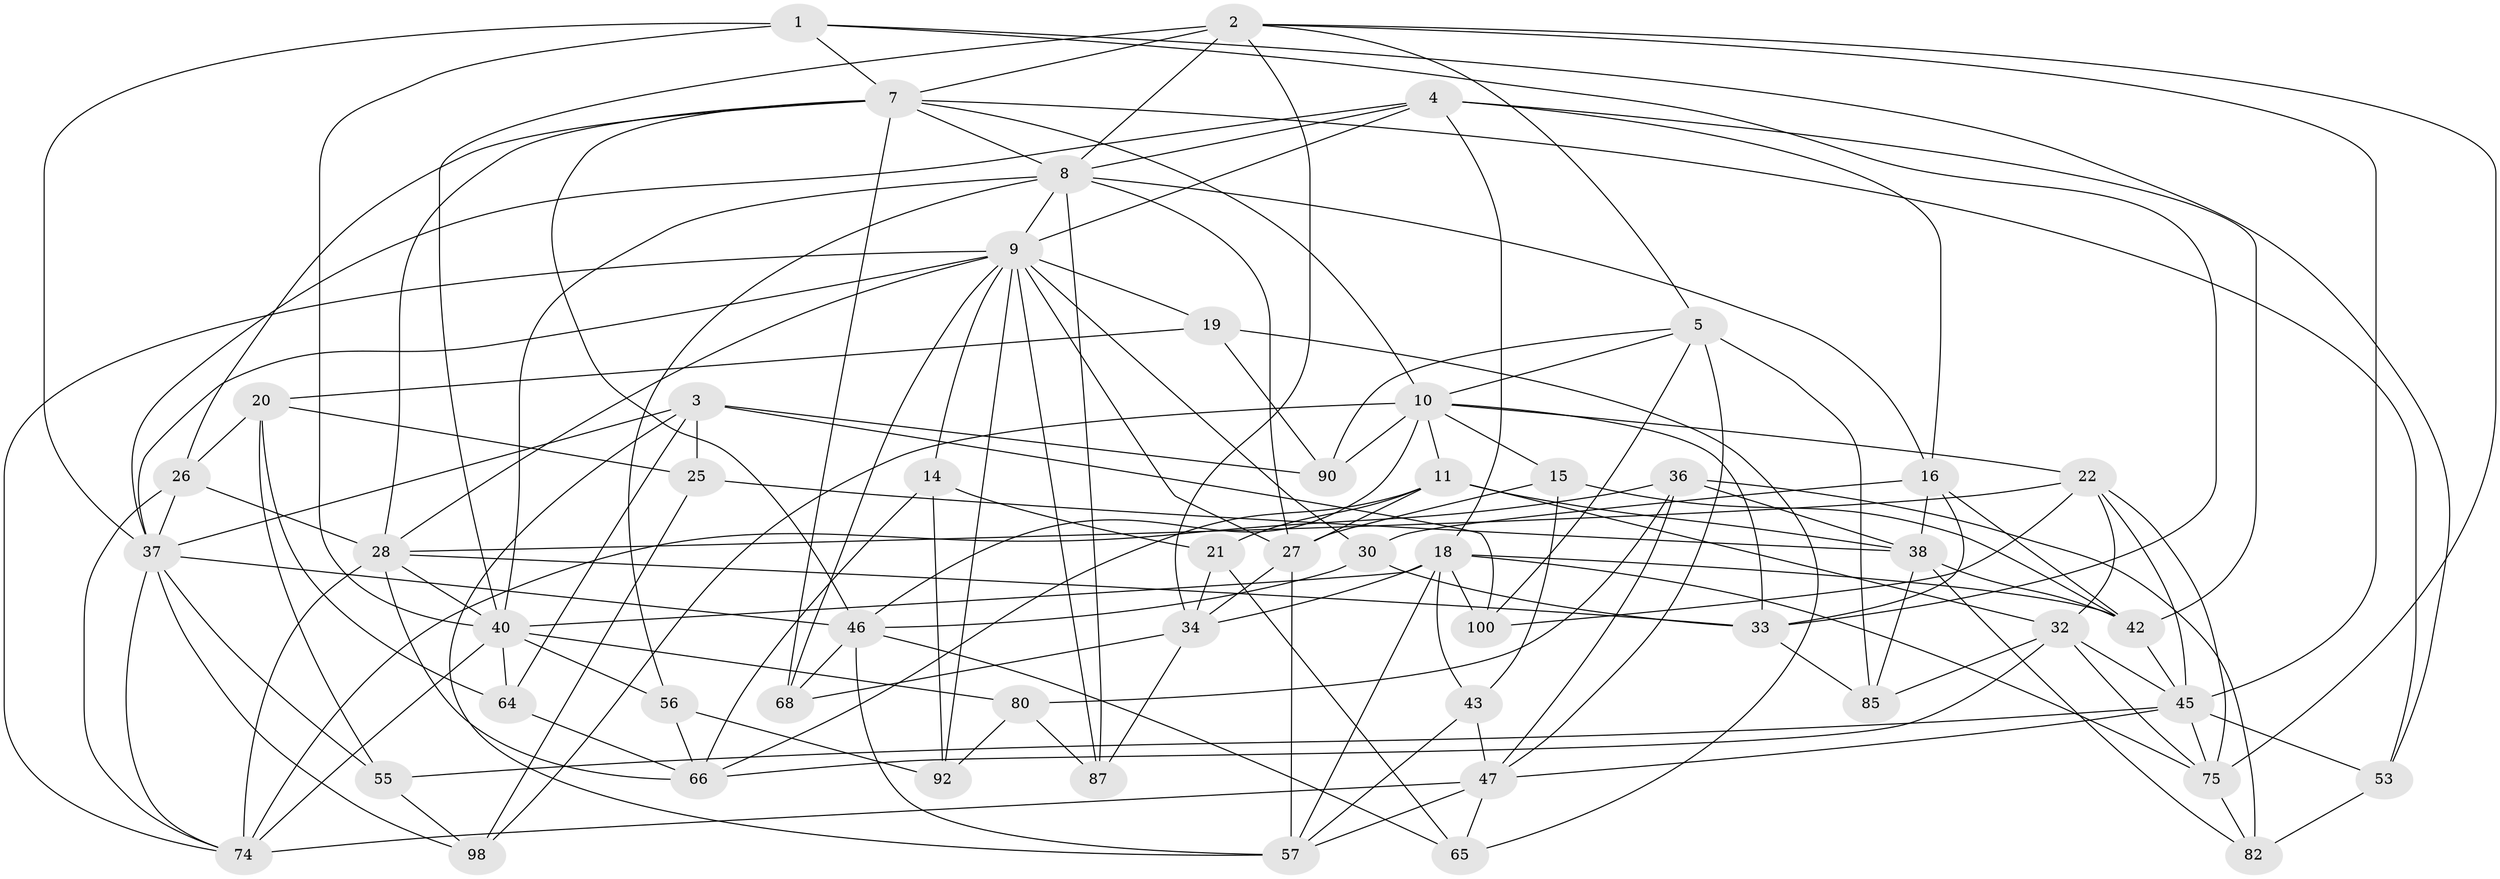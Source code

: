 // original degree distribution, {4: 1.0}
// Generated by graph-tools (version 1.1) at 2025/16/03/09/25 04:16:31]
// undirected, 53 vertices, 152 edges
graph export_dot {
graph [start="1"]
  node [color=gray90,style=filled];
  1 [super="+6"];
  2 [super="+89+23"];
  3 [super="+72"];
  4 [super="+69"];
  5 [super="+91"];
  7 [super="+63+39"];
  8 [super="+13+12"];
  9 [super="+54+29"];
  10 [super="+73+24"];
  11 [super="+17"];
  14;
  15;
  16 [super="+48"];
  18 [super="+94"];
  19;
  20 [super="+44"];
  21;
  22 [super="+93"];
  25;
  26 [super="+35"];
  27 [super="+60"];
  28 [super="+77"];
  30;
  32 [super="+99"];
  33 [super="+49"];
  34 [super="+101"];
  36 [super="+71"];
  37 [super="+67+41"];
  38 [super="+102+58"];
  40 [super="+76+104"];
  42 [super="+61"];
  43;
  45 [super="+70+106"];
  46 [super="+83+107"];
  47 [super="+62+59"];
  53;
  55;
  56;
  57 [super="+86"];
  64;
  65;
  66 [super="+79"];
  68;
  74 [super="+95+97"];
  75 [super="+103"];
  80;
  82;
  85;
  87;
  90;
  92;
  98;
  100;
  1 -- 40;
  1 -- 53;
  1 -- 7;
  1 -- 33;
  1 -- 37 [weight=2];
  2 -- 7 [weight=2];
  2 -- 40;
  2 -- 8;
  2 -- 75;
  2 -- 45;
  2 -- 34;
  2 -- 5;
  3 -- 100;
  3 -- 25;
  3 -- 90;
  3 -- 64;
  3 -- 57;
  3 -- 37;
  4 -- 42;
  4 -- 18;
  4 -- 16;
  4 -- 9;
  4 -- 37;
  4 -- 8;
  5 -- 100;
  5 -- 90;
  5 -- 10;
  5 -- 47;
  5 -- 85;
  7 -- 46 [weight=2];
  7 -- 68;
  7 -- 28;
  7 -- 53;
  7 -- 26;
  7 -- 10 [weight=2];
  7 -- 8;
  8 -- 16;
  8 -- 56;
  8 -- 40 [weight=2];
  8 -- 9;
  8 -- 27;
  8 -- 87;
  9 -- 92;
  9 -- 87;
  9 -- 19;
  9 -- 68;
  9 -- 74;
  9 -- 14;
  9 -- 30;
  9 -- 37;
  9 -- 27;
  9 -- 28;
  10 -- 98;
  10 -- 11;
  10 -- 33;
  10 -- 22;
  10 -- 15;
  10 -- 90;
  10 -- 46;
  11 -- 27;
  11 -- 32;
  11 -- 21;
  11 -- 66;
  11 -- 38;
  14 -- 92;
  14 -- 66;
  14 -- 21;
  15 -- 43;
  15 -- 27;
  15 -- 42;
  16 -- 38;
  16 -- 33;
  16 -- 30;
  16 -- 42;
  18 -- 75;
  18 -- 100;
  18 -- 57;
  18 -- 43;
  18 -- 40;
  18 -- 34;
  18 -- 42;
  19 -- 65;
  19 -- 90;
  19 -- 20;
  20 -- 25;
  20 -- 55;
  20 -- 64;
  20 -- 26 [weight=2];
  21 -- 65;
  21 -- 34;
  22 -- 75;
  22 -- 100;
  22 -- 45;
  22 -- 32;
  22 -- 28;
  25 -- 38;
  25 -- 98;
  26 -- 74;
  26 -- 37;
  26 -- 28;
  27 -- 57;
  27 -- 34;
  28 -- 66;
  28 -- 33;
  28 -- 40;
  28 -- 74;
  30 -- 33;
  30 -- 46;
  32 -- 66;
  32 -- 75;
  32 -- 45;
  32 -- 85;
  33 -- 85;
  34 -- 87;
  34 -- 68;
  36 -- 80;
  36 -- 38 [weight=2];
  36 -- 47;
  36 -- 74;
  36 -- 82;
  37 -- 55;
  37 -- 98;
  37 -- 46;
  37 -- 74;
  38 -- 85;
  38 -- 42;
  38 -- 82;
  40 -- 74;
  40 -- 64;
  40 -- 80;
  40 -- 56;
  42 -- 45;
  43 -- 47;
  43 -- 57;
  45 -- 75;
  45 -- 53;
  45 -- 55;
  45 -- 47;
  46 -- 57;
  46 -- 65;
  46 -- 68;
  47 -- 65;
  47 -- 57;
  47 -- 74 [weight=2];
  53 -- 82;
  55 -- 98;
  56 -- 92;
  56 -- 66;
  64 -- 66;
  75 -- 82;
  80 -- 87;
  80 -- 92;
}
